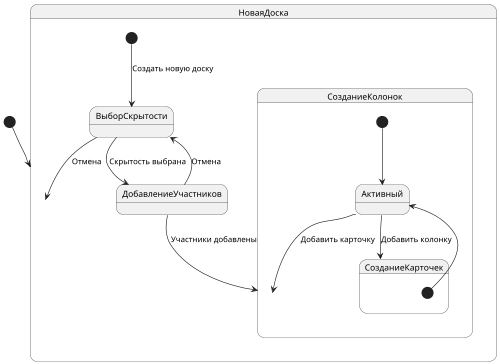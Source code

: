 @startuml
scale 500 width

[*] --> НоваяДоска

state НоваяДоска {
  [*] --> ВыборСкрытости : Создать новую доску
  ВыборСкрытости --> ДобавлениеУчастников : Скрытость выбрана
  ДобавлениеУчастников --> СозданиеКолонок : Участники добавлены
  ДобавлениеУчастников --> ВыборСкрытости : Отмена
  ВыборСкрытости --> НоваяДоска : Отмена
}

state СозданиеКолонок {
  [*] --> Активный
  Активный --> СозданиеКарточек : Добавить колонку
}

state СозданиеКарточек {
  [*] --> Активный
  Активный --> СозданиеКолонок : Добавить карточку
}

@enduml
